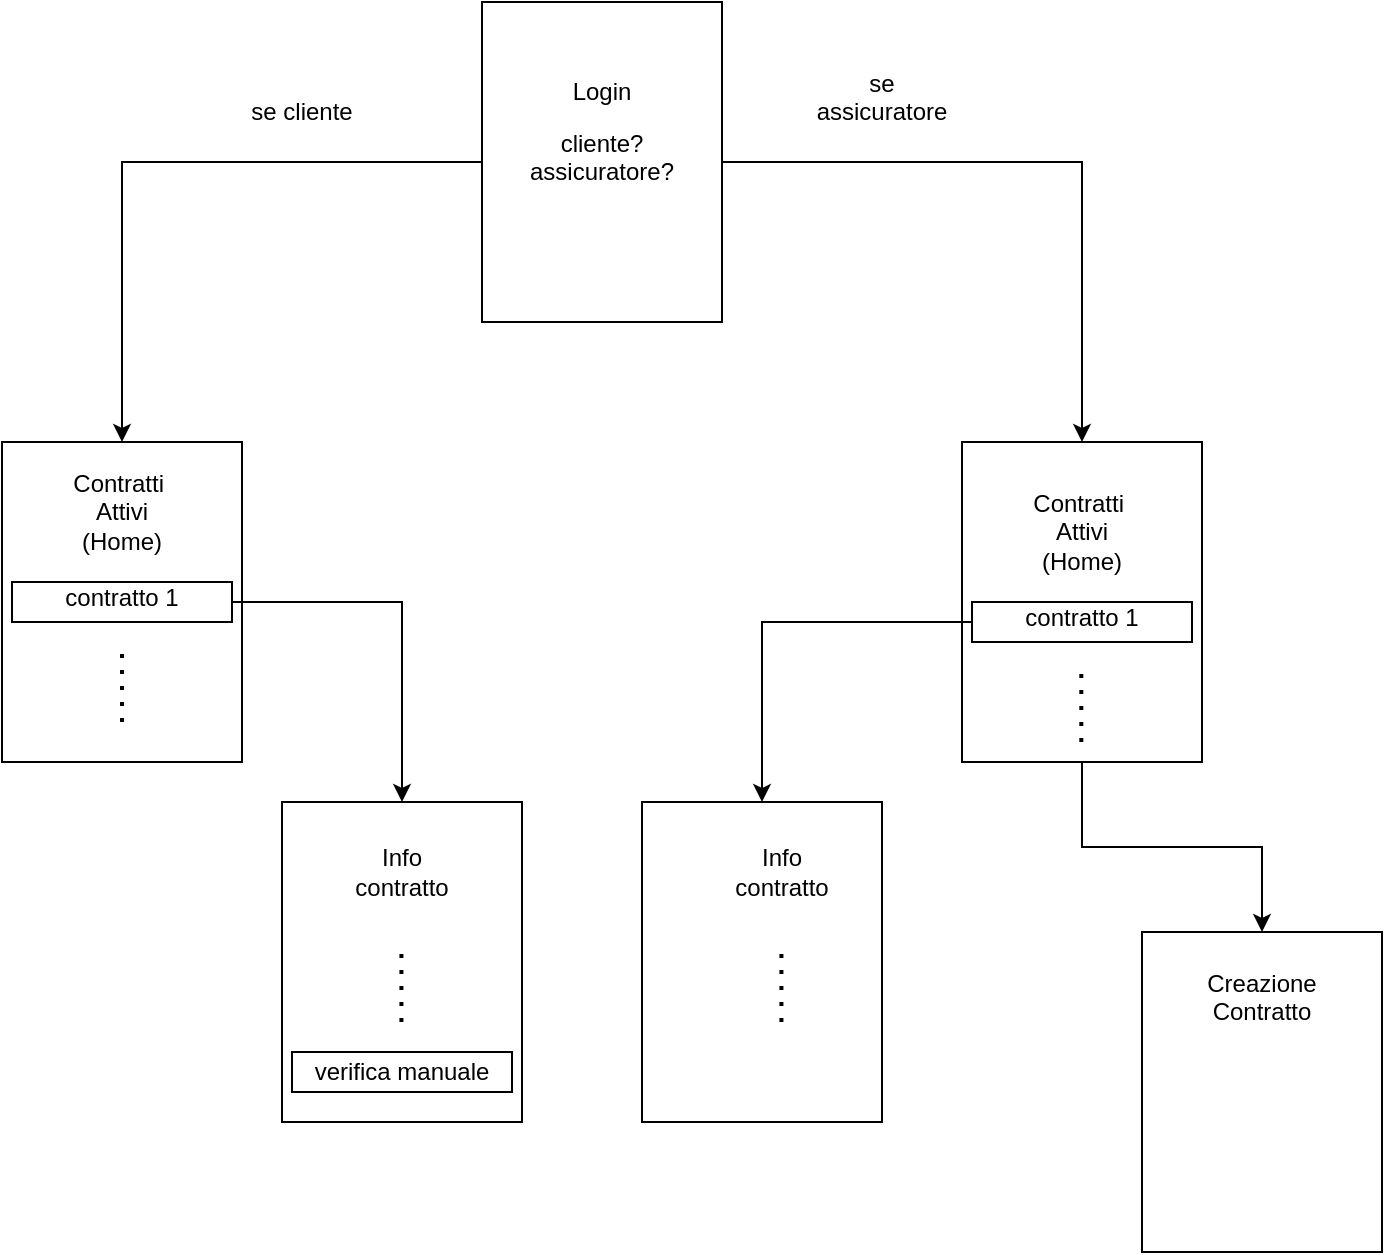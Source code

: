 <mxfile version="26.2.14">
  <diagram name="Pagina-1" id="Wkg0ixc6vErwrx3JSdeq">
    <mxGraphModel dx="1426" dy="757" grid="1" gridSize="10" guides="1" tooltips="1" connect="1" arrows="1" fold="1" page="1" pageScale="1" pageWidth="827" pageHeight="1169" math="0" shadow="0">
      <root>
        <mxCell id="0" />
        <mxCell id="1" parent="0" />
        <mxCell id="uFWkJfe8cBtiEX2_RWSZ-18" value="" style="edgeStyle=orthogonalEdgeStyle;rounded=0;orthogonalLoop=1;jettySize=auto;html=1;" edge="1" parent="1" source="uFWkJfe8cBtiEX2_RWSZ-4" target="uFWkJfe8cBtiEX2_RWSZ-11">
          <mxGeometry relative="1" as="geometry">
            <mxPoint x="250" y="95.034" as="targetPoint" />
            <Array as="points">
              <mxPoint x="160" y="120" />
            </Array>
          </mxGeometry>
        </mxCell>
        <mxCell id="uFWkJfe8cBtiEX2_RWSZ-19" value="" style="edgeStyle=orthogonalEdgeStyle;rounded=0;orthogonalLoop=1;jettySize=auto;html=1;entryX=0.5;entryY=0;entryDx=0;entryDy=0;" edge="1" parent="1" source="uFWkJfe8cBtiEX2_RWSZ-4" target="uFWkJfe8cBtiEX2_RWSZ-12">
          <mxGeometry relative="1" as="geometry" />
        </mxCell>
        <mxCell id="uFWkJfe8cBtiEX2_RWSZ-4" value="" style="rounded=0;whiteSpace=wrap;html=1;" vertex="1" parent="1">
          <mxGeometry x="340" y="40" width="120" height="160" as="geometry" />
        </mxCell>
        <mxCell id="uFWkJfe8cBtiEX2_RWSZ-5" value="Login" style="text;html=1;align=center;verticalAlign=middle;whiteSpace=wrap;rounded=0;" vertex="1" parent="1">
          <mxGeometry x="370" y="70" width="60" height="30" as="geometry" />
        </mxCell>
        <mxCell id="uFWkJfe8cBtiEX2_RWSZ-6" value="cliente?&lt;div&gt;assicuratore?&lt;/div&gt;&lt;div&gt;&lt;br&gt;&lt;/div&gt;" style="text;html=1;align=center;verticalAlign=middle;whiteSpace=wrap;rounded=0;" vertex="1" parent="1">
          <mxGeometry x="370" y="110" width="60" height="30" as="geometry" />
        </mxCell>
        <mxCell id="uFWkJfe8cBtiEX2_RWSZ-9" value="se assicuratore&lt;div&gt;&lt;br&gt;&lt;/div&gt;" style="text;html=1;align=center;verticalAlign=middle;whiteSpace=wrap;rounded=0;" vertex="1" parent="1">
          <mxGeometry x="510" y="80" width="60" height="30" as="geometry" />
        </mxCell>
        <mxCell id="uFWkJfe8cBtiEX2_RWSZ-11" value="" style="rounded=0;whiteSpace=wrap;html=1;" vertex="1" parent="1">
          <mxGeometry x="100" y="260" width="120" height="160" as="geometry" />
        </mxCell>
        <mxCell id="uFWkJfe8cBtiEX2_RWSZ-40" style="edgeStyle=orthogonalEdgeStyle;rounded=0;orthogonalLoop=1;jettySize=auto;html=1;entryX=0.5;entryY=0;entryDx=0;entryDy=0;" edge="1" parent="1" source="uFWkJfe8cBtiEX2_RWSZ-12" target="uFWkJfe8cBtiEX2_RWSZ-36">
          <mxGeometry relative="1" as="geometry" />
        </mxCell>
        <mxCell id="uFWkJfe8cBtiEX2_RWSZ-12" value="" style="rounded=0;whiteSpace=wrap;html=1;" vertex="1" parent="1">
          <mxGeometry x="580" y="260" width="120" height="160" as="geometry" />
        </mxCell>
        <mxCell id="uFWkJfe8cBtiEX2_RWSZ-13" value="Contratti&amp;nbsp;&lt;div&gt;Attivi (Home)&lt;/div&gt;" style="text;html=1;align=center;verticalAlign=middle;whiteSpace=wrap;rounded=0;" vertex="1" parent="1">
          <mxGeometry x="130" y="280" width="60" height="30" as="geometry" />
        </mxCell>
        <mxCell id="uFWkJfe8cBtiEX2_RWSZ-17" style="edgeStyle=orthogonalEdgeStyle;rounded=0;orthogonalLoop=1;jettySize=auto;html=1;" edge="1" parent="1" source="uFWkJfe8cBtiEX2_RWSZ-14" target="uFWkJfe8cBtiEX2_RWSZ-16">
          <mxGeometry relative="1" as="geometry" />
        </mxCell>
        <mxCell id="uFWkJfe8cBtiEX2_RWSZ-14" value="" style="rounded=0;whiteSpace=wrap;html=1;" vertex="1" parent="1">
          <mxGeometry x="105" y="330" width="110" height="20" as="geometry" />
        </mxCell>
        <mxCell id="uFWkJfe8cBtiEX2_RWSZ-15" value="contratto 1&lt;div&gt;&lt;br&gt;&lt;/div&gt;" style="text;html=1;align=center;verticalAlign=middle;whiteSpace=wrap;rounded=0;" vertex="1" parent="1">
          <mxGeometry x="130" y="330" width="60" height="30" as="geometry" />
        </mxCell>
        <mxCell id="uFWkJfe8cBtiEX2_RWSZ-16" value="" style="rounded=0;whiteSpace=wrap;html=1;" vertex="1" parent="1">
          <mxGeometry x="240" y="440" width="120" height="160" as="geometry" />
        </mxCell>
        <mxCell id="uFWkJfe8cBtiEX2_RWSZ-20" value="se cliente" style="text;html=1;align=center;verticalAlign=middle;whiteSpace=wrap;rounded=0;" vertex="1" parent="1">
          <mxGeometry x="220" y="80" width="60" height="30" as="geometry" />
        </mxCell>
        <mxCell id="uFWkJfe8cBtiEX2_RWSZ-21" value="" style="endArrow=none;dashed=1;html=1;dashPattern=1 3;strokeWidth=2;rounded=0;entryX=0.5;entryY=1;entryDx=0;entryDy=0;" edge="1" parent="1" target="uFWkJfe8cBtiEX2_RWSZ-15">
          <mxGeometry width="50" height="50" relative="1" as="geometry">
            <mxPoint x="160" y="400" as="sourcePoint" />
            <mxPoint x="180" y="360" as="targetPoint" />
          </mxGeometry>
        </mxCell>
        <mxCell id="uFWkJfe8cBtiEX2_RWSZ-22" value="Info contratto" style="text;html=1;align=center;verticalAlign=middle;whiteSpace=wrap;rounded=0;" vertex="1" parent="1">
          <mxGeometry x="270" y="460" width="60" height="30" as="geometry" />
        </mxCell>
        <mxCell id="uFWkJfe8cBtiEX2_RWSZ-23" value="" style="endArrow=none;dashed=1;html=1;dashPattern=1 3;strokeWidth=2;rounded=0;entryX=0.5;entryY=1;entryDx=0;entryDy=0;" edge="1" parent="1">
          <mxGeometry width="50" height="50" relative="1" as="geometry">
            <mxPoint x="299.71" y="550" as="sourcePoint" />
            <mxPoint x="299.71" y="510" as="targetPoint" />
          </mxGeometry>
        </mxCell>
        <mxCell id="uFWkJfe8cBtiEX2_RWSZ-24" value="" style="rounded=0;whiteSpace=wrap;html=1;" vertex="1" parent="1">
          <mxGeometry x="245" y="565" width="110" height="20" as="geometry" />
        </mxCell>
        <mxCell id="uFWkJfe8cBtiEX2_RWSZ-25" value="verifica manuale" style="text;html=1;align=center;verticalAlign=middle;whiteSpace=wrap;rounded=0;" vertex="1" parent="1">
          <mxGeometry x="250" y="560" width="100" height="30" as="geometry" />
        </mxCell>
        <mxCell id="uFWkJfe8cBtiEX2_RWSZ-26" value="Contratti&amp;nbsp;&lt;div&gt;Attivi (Home)&lt;/div&gt;" style="text;html=1;align=center;verticalAlign=middle;whiteSpace=wrap;rounded=0;" vertex="1" parent="1">
          <mxGeometry x="610" y="290" width="60" height="30" as="geometry" />
        </mxCell>
        <mxCell id="uFWkJfe8cBtiEX2_RWSZ-35" style="edgeStyle=orthogonalEdgeStyle;rounded=0;orthogonalLoop=1;jettySize=auto;html=1;entryX=0.5;entryY=0;entryDx=0;entryDy=0;" edge="1" parent="1" source="uFWkJfe8cBtiEX2_RWSZ-27" target="uFWkJfe8cBtiEX2_RWSZ-30">
          <mxGeometry relative="1" as="geometry" />
        </mxCell>
        <mxCell id="uFWkJfe8cBtiEX2_RWSZ-27" value="" style="rounded=0;whiteSpace=wrap;html=1;" vertex="1" parent="1">
          <mxGeometry x="585" y="340" width="110" height="20" as="geometry" />
        </mxCell>
        <mxCell id="uFWkJfe8cBtiEX2_RWSZ-28" value="contratto 1&lt;div&gt;&lt;br&gt;&lt;/div&gt;" style="text;html=1;align=center;verticalAlign=middle;whiteSpace=wrap;rounded=0;" vertex="1" parent="1">
          <mxGeometry x="610" y="340" width="60" height="30" as="geometry" />
        </mxCell>
        <mxCell id="uFWkJfe8cBtiEX2_RWSZ-29" value="" style="endArrow=none;dashed=1;html=1;dashPattern=1 3;strokeWidth=2;rounded=0;entryX=0.5;entryY=1;entryDx=0;entryDy=0;" edge="1" parent="1">
          <mxGeometry width="50" height="50" relative="1" as="geometry">
            <mxPoint x="639.66" y="410" as="sourcePoint" />
            <mxPoint x="639.66" y="370" as="targetPoint" />
          </mxGeometry>
        </mxCell>
        <mxCell id="uFWkJfe8cBtiEX2_RWSZ-30" value="" style="rounded=0;whiteSpace=wrap;html=1;" vertex="1" parent="1">
          <mxGeometry x="420" y="440" width="120" height="160" as="geometry" />
        </mxCell>
        <mxCell id="uFWkJfe8cBtiEX2_RWSZ-31" value="Info contratto" style="text;html=1;align=center;verticalAlign=middle;whiteSpace=wrap;rounded=0;" vertex="1" parent="1">
          <mxGeometry x="460" y="460" width="60" height="30" as="geometry" />
        </mxCell>
        <mxCell id="uFWkJfe8cBtiEX2_RWSZ-32" value="" style="endArrow=none;dashed=1;html=1;dashPattern=1 3;strokeWidth=2;rounded=0;entryX=0.5;entryY=1;entryDx=0;entryDy=0;" edge="1" parent="1">
          <mxGeometry width="50" height="50" relative="1" as="geometry">
            <mxPoint x="489.71" y="550" as="sourcePoint" />
            <mxPoint x="489.71" y="510" as="targetPoint" />
          </mxGeometry>
        </mxCell>
        <mxCell id="uFWkJfe8cBtiEX2_RWSZ-36" value="" style="rounded=0;whiteSpace=wrap;html=1;" vertex="1" parent="1">
          <mxGeometry x="670" y="505" width="120" height="160" as="geometry" />
        </mxCell>
        <mxCell id="uFWkJfe8cBtiEX2_RWSZ-37" value="Creazione&lt;div&gt;Contratto&lt;/div&gt;&lt;div&gt;&lt;br&gt;&lt;/div&gt;" style="text;html=1;align=center;verticalAlign=middle;whiteSpace=wrap;rounded=0;" vertex="1" parent="1">
          <mxGeometry x="700" y="530" width="60" height="30" as="geometry" />
        </mxCell>
      </root>
    </mxGraphModel>
  </diagram>
</mxfile>
